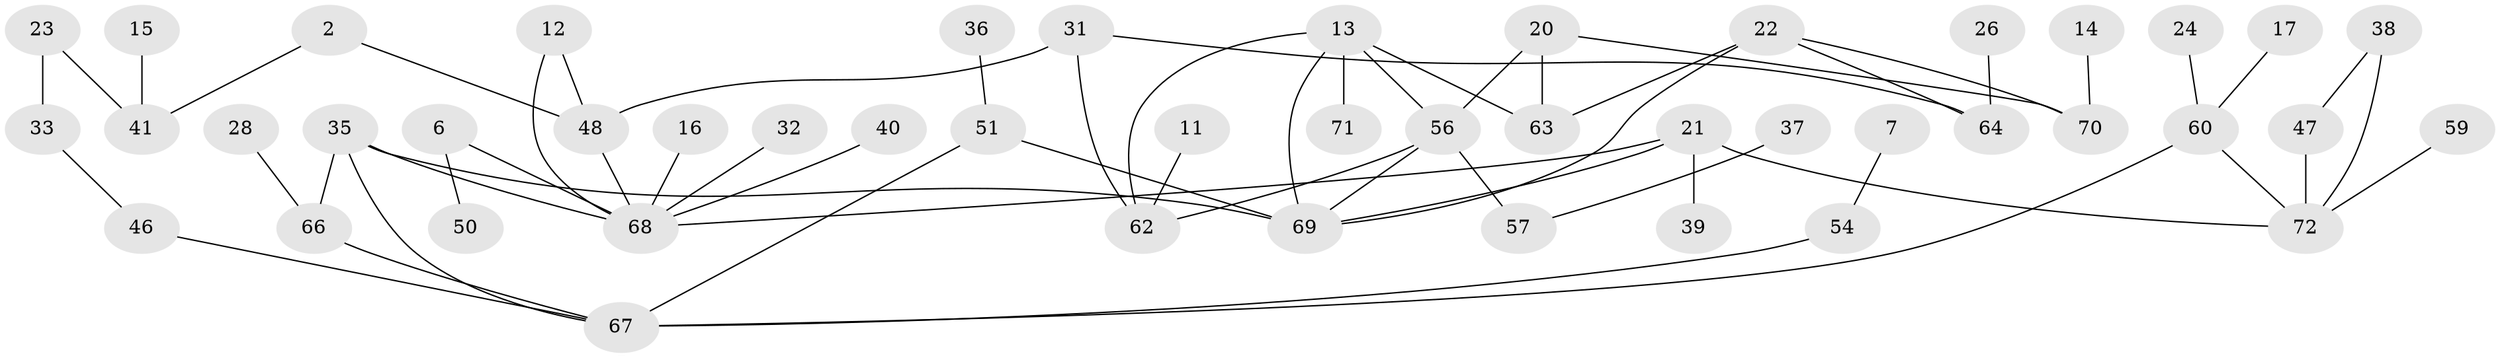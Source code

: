 // original degree distribution, {0: 0.15384615384615385, 2: 0.3076923076923077, 4: 0.07692307692307693, 3: 0.1958041958041958, 5: 0.013986013986013986, 1: 0.2517482517482518}
// Generated by graph-tools (version 1.1) at 2025/49/03/09/25 03:49:03]
// undirected, 47 vertices, 60 edges
graph export_dot {
graph [start="1"]
  node [color=gray90,style=filled];
  2;
  6;
  7;
  11;
  12;
  13;
  14;
  15;
  16;
  17;
  20;
  21;
  22;
  23;
  24;
  26;
  28;
  31;
  32;
  33;
  35;
  36;
  37;
  38;
  39;
  40;
  41;
  46;
  47;
  48;
  50;
  51;
  54;
  56;
  57;
  59;
  60;
  62;
  63;
  64;
  66;
  67;
  68;
  69;
  70;
  71;
  72;
  2 -- 41 [weight=1.0];
  2 -- 48 [weight=1.0];
  6 -- 50 [weight=1.0];
  6 -- 68 [weight=1.0];
  7 -- 54 [weight=1.0];
  11 -- 62 [weight=1.0];
  12 -- 48 [weight=1.0];
  12 -- 68 [weight=1.0];
  13 -- 56 [weight=1.0];
  13 -- 62 [weight=1.0];
  13 -- 63 [weight=1.0];
  13 -- 69 [weight=1.0];
  13 -- 71 [weight=1.0];
  14 -- 70 [weight=1.0];
  15 -- 41 [weight=1.0];
  16 -- 68 [weight=1.0];
  17 -- 60 [weight=1.0];
  20 -- 56 [weight=1.0];
  20 -- 63 [weight=1.0];
  20 -- 70 [weight=1.0];
  21 -- 39 [weight=1.0];
  21 -- 68 [weight=1.0];
  21 -- 69 [weight=1.0];
  21 -- 72 [weight=1.0];
  22 -- 63 [weight=1.0];
  22 -- 64 [weight=1.0];
  22 -- 69 [weight=1.0];
  22 -- 70 [weight=1.0];
  23 -- 33 [weight=1.0];
  23 -- 41 [weight=1.0];
  24 -- 60 [weight=1.0];
  26 -- 64 [weight=1.0];
  28 -- 66 [weight=1.0];
  31 -- 48 [weight=1.0];
  31 -- 62 [weight=1.0];
  31 -- 64 [weight=1.0];
  32 -- 68 [weight=1.0];
  33 -- 46 [weight=1.0];
  35 -- 66 [weight=1.0];
  35 -- 67 [weight=1.0];
  35 -- 68 [weight=1.0];
  35 -- 69 [weight=1.0];
  36 -- 51 [weight=1.0];
  37 -- 57 [weight=1.0];
  38 -- 47 [weight=1.0];
  38 -- 72 [weight=1.0];
  40 -- 68 [weight=1.0];
  46 -- 67 [weight=1.0];
  47 -- 72 [weight=1.0];
  48 -- 68 [weight=1.0];
  51 -- 67 [weight=1.0];
  51 -- 69 [weight=1.0];
  54 -- 67 [weight=1.0];
  56 -- 57 [weight=1.0];
  56 -- 62 [weight=1.0];
  56 -- 69 [weight=1.0];
  59 -- 72 [weight=1.0];
  60 -- 67 [weight=1.0];
  60 -- 72 [weight=1.0];
  66 -- 67 [weight=1.0];
}
